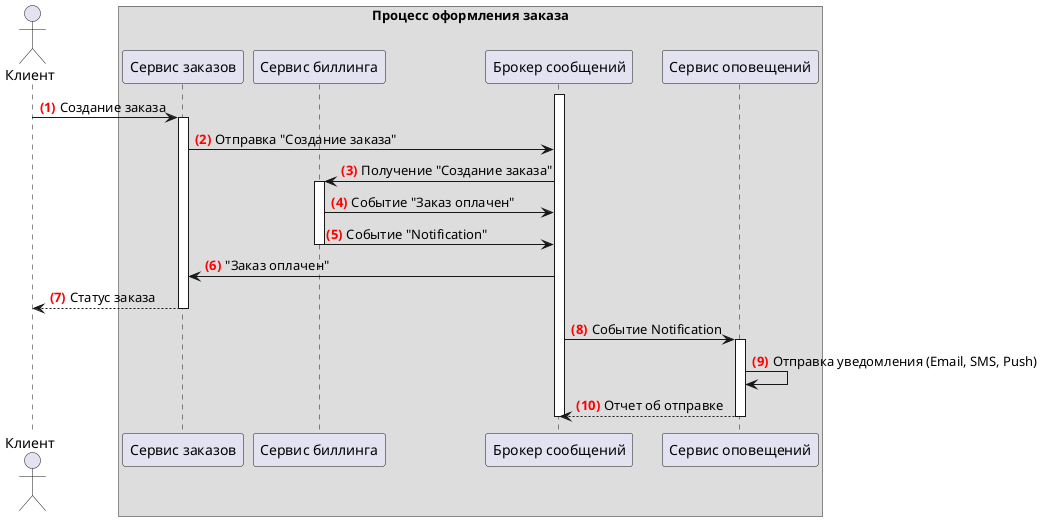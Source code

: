 @startuml
actor "Клиент" as client
autonumber "<font color=red><b>(0)"
box "Процесс оформления заказа"
participant "Сервис заказов" as order
participant "Сервис биллинга" as billing
participant "Брокер сообщений" as broker
participant "Сервис оповещений" as notification
end box

activate broker
client -> order++: Создание заказа
order -> broker: Отправка "Создание заказа"
billing <- broker: Получение "Создание заказа"
activate billing
billing -> broker:  Событие "Заказ оплачен"
billing -> broker:  Событие "Notification"
deactivate billing
order <- broker : "Заказ оплачен" 
order --> client--:  Статус заказа
broker -> notification++: Cобытие Notification
notification -> notification:  Отправка уведомления (Email, SMS, Push)
notification --> broker--: Отчет об отправке
deactivate broker
@enduml
